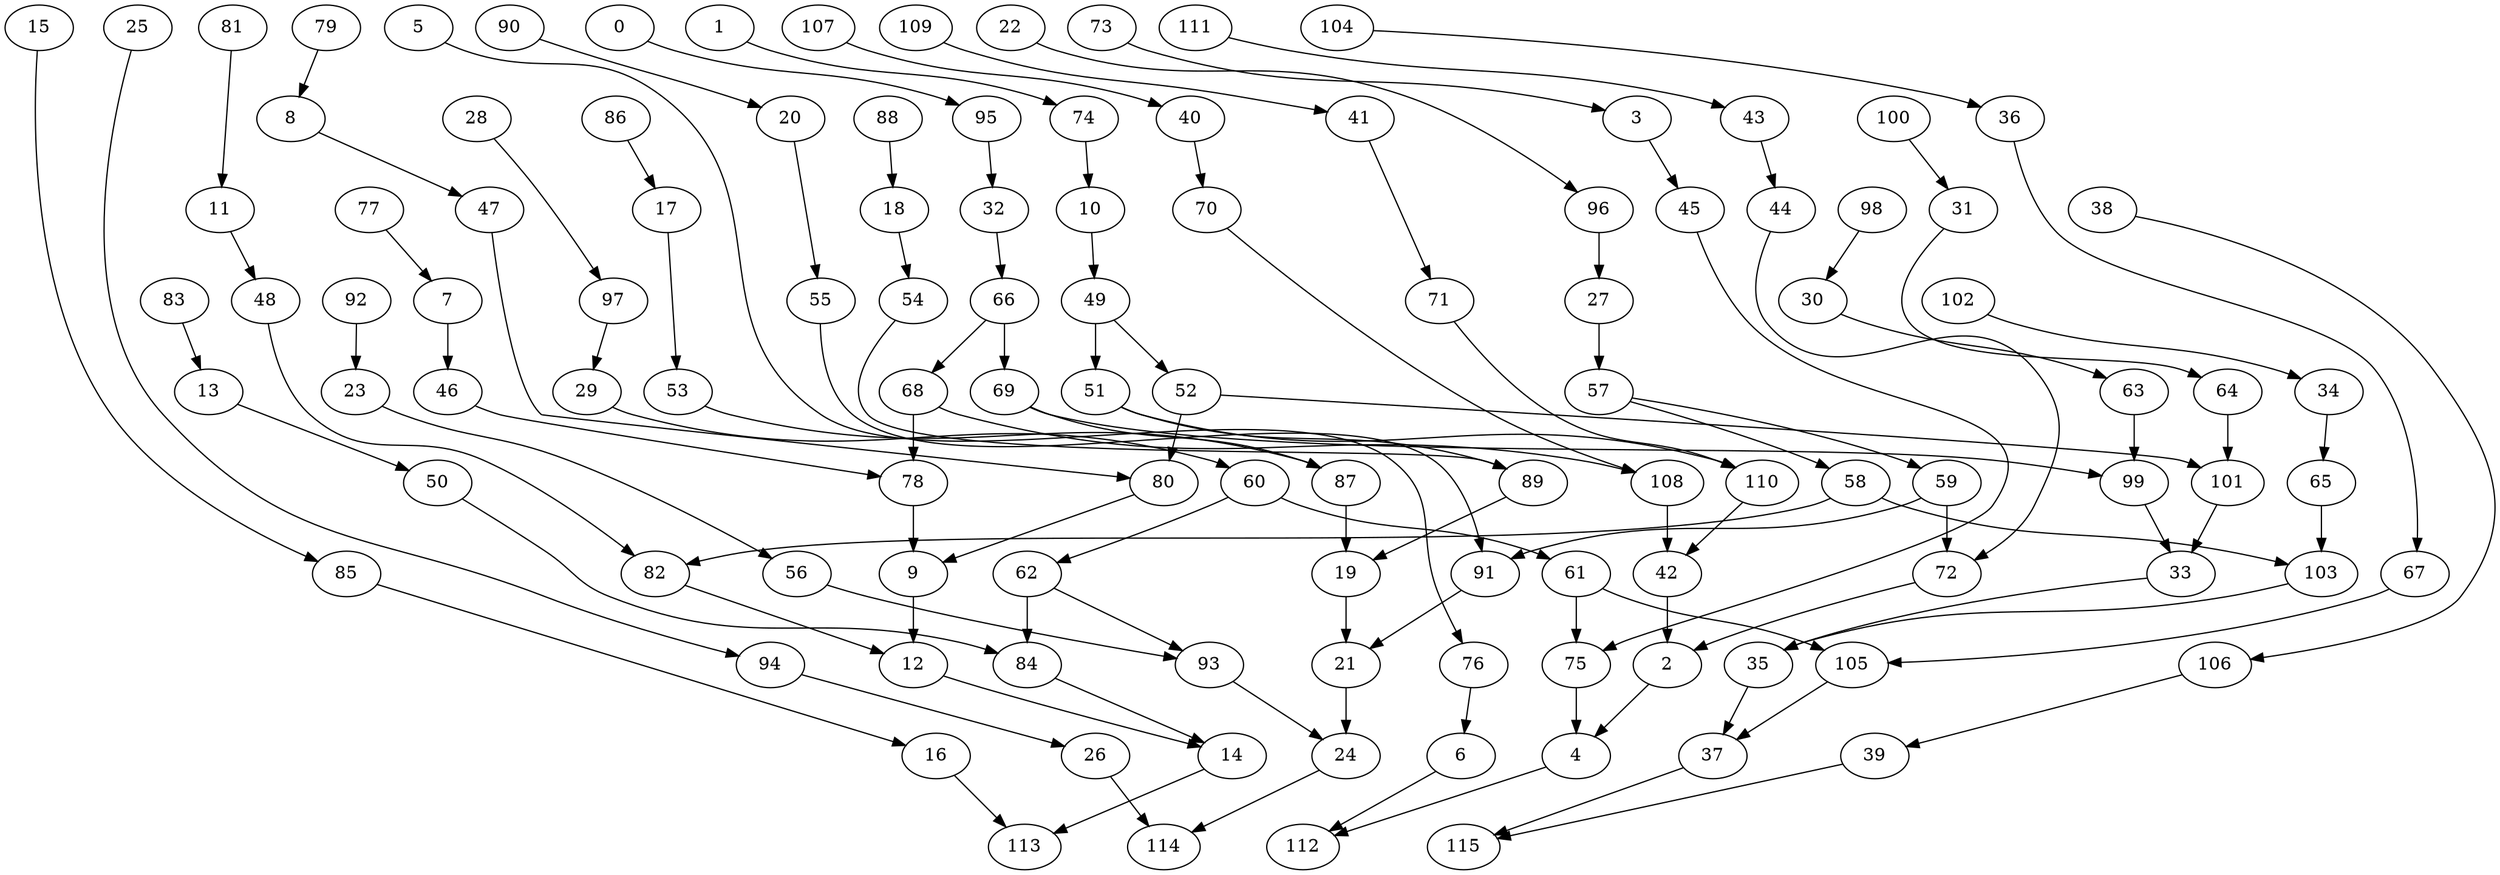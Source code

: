 digraph g {
0;
1;
2;
3;
4;
5;
6;
7;
8;
9;
10;
11;
12;
13;
14;
15;
16;
17;
18;
19;
20;
21;
22;
23;
24;
25;
26;
27;
28;
29;
30;
31;
32;
33;
34;
35;
36;
37;
38;
39;
40;
41;
42;
43;
44;
45;
46;
47;
48;
49;
50;
51;
52;
53;
54;
55;
56;
57;
58;
59;
60;
61;
62;
63;
64;
65;
66;
67;
68;
69;
70;
71;
72;
73;
74;
75;
76;
77;
78;
79;
80;
81;
82;
83;
84;
85;
86;
87;
88;
89;
90;
91;
92;
93;
94;
95;
96;
97;
98;
99;
100;
101;
102;
103;
104;
105;
106;
107;
108;
109;
110;
111;
112;
113;
114;
115;
0 -> 95 [weight=0];
1 -> 74 [weight=0];
2 -> 4 [weight=0];
3 -> 45 [weight=0];
4 -> 112 [weight=0];
5 -> 76 [weight=0];
6 -> 112 [weight=0];
7 -> 46 [weight=1];
8 -> 47 [weight=0];
9 -> 12 [weight=3];
10 -> 49 [weight=0];
11 -> 48 [weight=0];
12 -> 14 [weight=0];
13 -> 50 [weight=0];
14 -> 113 [weight=0];
15 -> 85 [weight=0];
16 -> 113 [weight=0];
17 -> 53 [weight=0];
18 -> 54 [weight=0];
19 -> 21 [weight=2];
20 -> 55 [weight=0];
21 -> 24 [weight=2];
22 -> 96 [weight=0];
23 -> 56 [weight=0];
24 -> 114 [weight=0];
25 -> 94 [weight=0];
26 -> 114 [weight=0];
27 -> 57 [weight=1];
28 -> 97 [weight=0];
29 -> 60 [weight=0];
30 -> 63 [weight=0];
31 -> 64 [weight=0];
32 -> 66 [weight=0];
33 -> 35 [weight=1];
34 -> 65 [weight=0];
35 -> 37 [weight=0];
36 -> 67 [weight=0];
37 -> 115 [weight=0];
38 -> 106 [weight=0];
39 -> 115 [weight=0];
40 -> 70 [weight=0];
41 -> 71 [weight=0];
42 -> 2 [weight=1];
43 -> 44 [weight=0];
44 -> 72 [weight=0];
45 -> 75 [weight=0];
46 -> 78 [weight=1];
47 -> 80 [weight=0];
48 -> 82 [weight=0];
49 -> 51 [weight=1];
49 -> 52 [weight=0];
50 -> 84 [weight=0];
51 -> 110 [weight=0];
51 -> 89 [weight=0];
52 -> 101 [weight=0];
52 -> 80 [weight=1];
53 -> 87 [weight=1];
54 -> 89 [weight=0];
55 -> 91 [weight=0];
56 -> 93 [weight=0];
57 -> 59 [weight=0];
57 -> 58 [weight=0];
58 -> 103 [weight=0];
58 -> 82 [weight=0];
59 -> 72 [weight=2];
59 -> 91 [weight=0];
60 -> 61 [weight=2];
60 -> 62 [weight=0];
61 -> 105 [weight=2];
61 -> 75 [weight=1];
62 -> 84 [weight=2];
62 -> 93 [weight=0];
63 -> 99 [weight=1];
64 -> 101 [weight=2];
65 -> 103 [weight=2];
66 -> 68 [weight=0];
66 -> 69 [weight=0];
67 -> 105 [weight=0];
68 -> 108 [weight=0];
68 -> 78 [weight=3];
69 -> 99 [weight=0];
69 -> 87 [weight=0];
70 -> 108 [weight=0];
71 -> 110 [weight=0];
72 -> 2 [weight=0];
73 -> 3 [weight=0];
74 -> 10 [weight=0];
75 -> 4 [weight=1];
76 -> 6 [weight=0];
77 -> 7 [weight=0];
78 -> 9 [weight=1];
79 -> 8 [weight=0];
80 -> 9 [weight=0];
81 -> 11 [weight=0];
82 -> 12 [weight=0];
83 -> 13 [weight=0];
84 -> 14 [weight=0];
85 -> 16 [weight=0];
86 -> 17 [weight=0];
87 -> 19 [weight=3];
88 -> 18 [weight=0];
89 -> 19 [weight=1];
90 -> 20 [weight=0];
91 -> 21 [weight=0];
92 -> 23 [weight=0];
93 -> 24 [weight=0];
94 -> 26 [weight=0];
95 -> 32 [weight=0];
96 -> 27 [weight=1];
97 -> 29 [weight=0];
98 -> 30 [weight=0];
99 -> 33 [weight=0];
100 -> 31 [weight=0];
101 -> 33 [weight=1];
102 -> 34 [weight=0];
103 -> 35 [weight=0];
104 -> 36 [weight=0];
105 -> 37 [weight=0];
106 -> 39 [weight=0];
107 -> 40 [weight=0];
108 -> 42 [weight=2];
109 -> 41 [weight=0];
110 -> 42 [weight=0];
111 -> 43 [weight=0];
}
